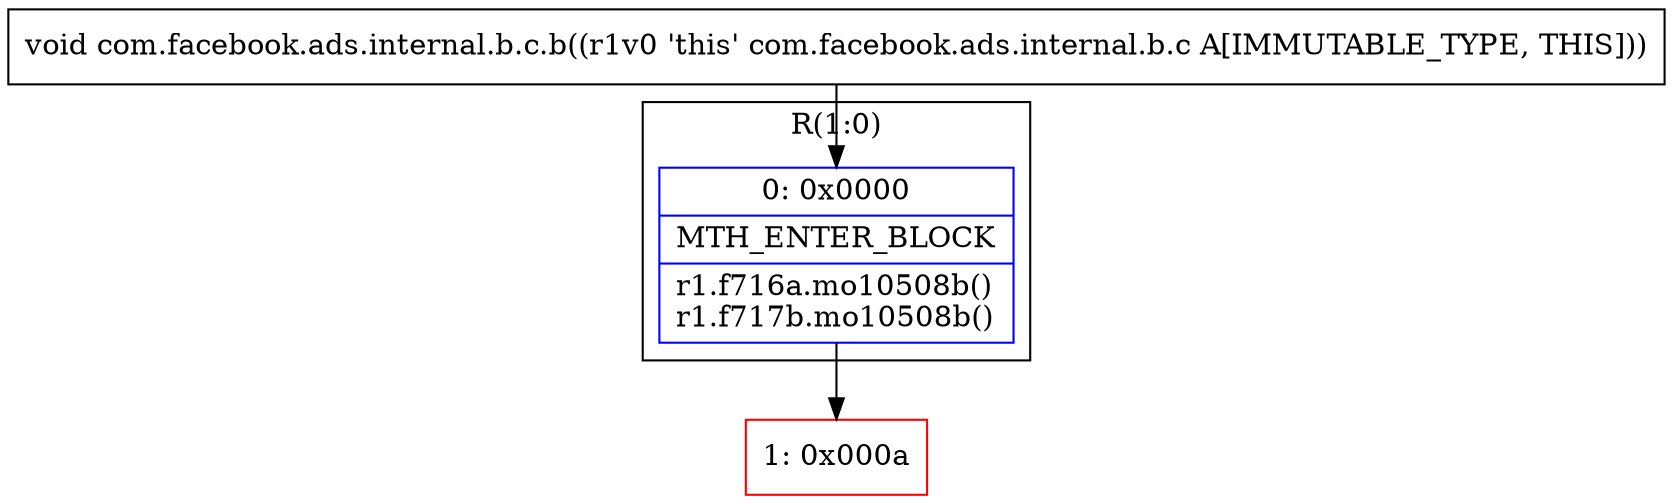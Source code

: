 digraph "CFG forcom.facebook.ads.internal.b.c.b()V" {
subgraph cluster_Region_1702053178 {
label = "R(1:0)";
node [shape=record,color=blue];
Node_0 [shape=record,label="{0\:\ 0x0000|MTH_ENTER_BLOCK\l|r1.f716a.mo10508b()\lr1.f717b.mo10508b()\l}"];
}
Node_1 [shape=record,color=red,label="{1\:\ 0x000a}"];
MethodNode[shape=record,label="{void com.facebook.ads.internal.b.c.b((r1v0 'this' com.facebook.ads.internal.b.c A[IMMUTABLE_TYPE, THIS])) }"];
MethodNode -> Node_0;
Node_0 -> Node_1;
}

